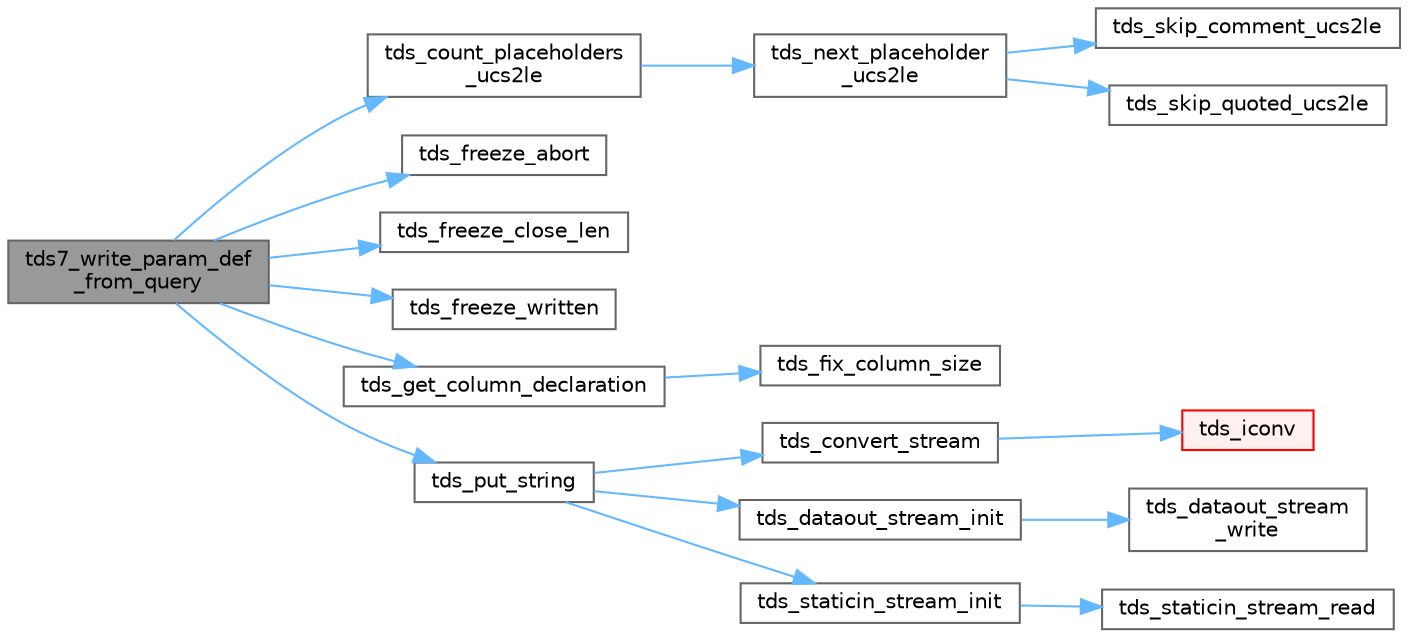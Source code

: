 digraph "tds7_write_param_def_from_query"
{
 // LATEX_PDF_SIZE
  bgcolor="transparent";
  edge [fontname=Helvetica,fontsize=10,labelfontname=Helvetica,labelfontsize=10];
  node [fontname=Helvetica,fontsize=10,shape=box,height=0.2,width=0.4];
  rankdir="LR";
  Node1 [id="Node000001",label="tds7_write_param_def\l_from_query",height=0.2,width=0.4,color="gray40", fillcolor="grey60", style="filled", fontcolor="black",tooltip="Write string with parameters definition, useful for TDS7+."];
  Node1 -> Node2 [id="edge1_Node000001_Node000002",color="steelblue1",style="solid",tooltip=" "];
  Node2 [id="Node000002",label="tds_count_placeholders\l_ucs2le",height=0.2,width=0.4,color="grey40", fillcolor="white", style="filled",URL="$a00590.html#ga0cd19215e9169ea299a6c9cbf5b2fb60",tooltip="Count the number of placeholders ('?') in a query."];
  Node2 -> Node3 [id="edge2_Node000002_Node000003",color="steelblue1",style="solid",tooltip=" "];
  Node3 [id="Node000003",label="tds_next_placeholder\l_ucs2le",height=0.2,width=0.4,color="grey40", fillcolor="white", style="filled",URL="$a00590.html#gaaa97f8535a2babe642024a0744d271d5",tooltip="Found the next placeholder (? or @param) in a string."];
  Node3 -> Node4 [id="edge3_Node000003_Node000004",color="steelblue1",style="solid",tooltip=" "];
  Node4 [id="Node000004",label="tds_skip_comment_ucs2le",height=0.2,width=0.4,color="grey40", fillcolor="white", style="filled",URL="$a00590.html#gac3124fe439d9c96236fc33af7793ffcf",tooltip="Skip a comment in a query."];
  Node3 -> Node5 [id="edge4_Node000003_Node000005",color="steelblue1",style="solid",tooltip=" "];
  Node5 [id="Node000005",label="tds_skip_quoted_ucs2le",height=0.2,width=0.4,color="grey40", fillcolor="white", style="filled",URL="$a00590.html#gab42efeaf6c795435a03de1835b3de1c6",tooltip="Return pointer to end of a quoted string."];
  Node1 -> Node6 [id="edge5_Node000001_Node000006",color="steelblue1",style="solid",tooltip=" "];
  Node6 [id="Node000006",label="tds_freeze_abort",height=0.2,width=0.4,color="grey40", fillcolor="white", style="filled",URL="$a00591.html#ga7274d9c5dc75c58bb7d1f1c29e03a73e",tooltip="Discard all data written after the freeze."];
  Node1 -> Node7 [id="edge6_Node000001_Node000007",color="steelblue1",style="solid",tooltip=" "];
  Node7 [id="Node000007",label="tds_freeze_close_len",height=0.2,width=0.4,color="grey40", fillcolor="white", style="filled",URL="$a00591.html#ga2660b893ae2bf36fe1b63b354e748bad",tooltip="Stop keeping data for this specific freeze."];
  Node1 -> Node8 [id="edge7_Node000001_Node000008",color="steelblue1",style="solid",tooltip=" "];
  Node8 [id="Node000008",label="tds_freeze_written",height=0.2,width=0.4,color="grey40", fillcolor="white", style="filled",URL="$a00591.html#ga528cc96da09c11bc2930daae64e33e83",tooltip="Compute how many bytes has been written from freeze."];
  Node1 -> Node9 [id="edge8_Node000001_Node000009",color="steelblue1",style="solid",tooltip=" "];
  Node9 [id="Node000009",label="tds_get_column_declaration",height=0.2,width=0.4,color="grey40", fillcolor="white", style="filled",URL="$a00590.html#ga50d62edeb2a432e2dc668263f3f958ff",tooltip="Return declaration for column (like \"varchar(20)\")."];
  Node9 -> Node10 [id="edge9_Node000009_Node000010",color="steelblue1",style="solid",tooltip=" "];
  Node10 [id="Node000010",label="tds_fix_column_size",height=0.2,width=0.4,color="grey40", fillcolor="white", style="filled",URL="$a00590.html#ga79e31bdb1d8e8e214ea2bed964ff0e77",tooltip="Get column size for wire."];
  Node1 -> Node11 [id="edge10_Node000001_Node000011",color="steelblue1",style="solid",tooltip=" "];
  Node11 [id="Node000011",label="tds_put_string",height=0.2,width=0.4,color="grey40", fillcolor="white", style="filled",URL="$a00591.html#ga1fcaf8d488cc1390f106ce3ad0bf37b4",tooltip="Output a string to wire automatic translate string to unicode if needed."];
  Node11 -> Node12 [id="edge11_Node000011_Node000012",color="steelblue1",style="solid",tooltip=" "];
  Node12 [id="Node000012",label="tds_convert_stream",height=0.2,width=0.4,color="grey40", fillcolor="white", style="filled",URL="$a01479.html#a9d8eb43a81ff58ab423dce0ce95b9564",tooltip="Reads and writes from a stream converting characters."];
  Node12 -> Node13 [id="edge12_Node000012_Node000013",color="steelblue1",style="solid",tooltip=" "];
  Node13 [id="Node000013",label="tds_iconv",height=0.2,width=0.4,color="red", fillcolor="#FFF0F0", style="filled",URL="$a00588.html#ga87db49044919f1bc84c0ff5e9ab00304",tooltip="Wrapper around iconv(3)."];
  Node11 -> Node16 [id="edge13_Node000011_Node000016",color="steelblue1",style="solid",tooltip=" "];
  Node16 [id="Node000016",label="tds_dataout_stream_init",height=0.2,width=0.4,color="grey40", fillcolor="white", style="filled",URL="$a01479.html#aa038a9125979f8f0915dbd53cbf27e5a",tooltip="Initialize a data output stream."];
  Node16 -> Node17 [id="edge14_Node000016_Node000017",color="steelblue1",style="solid",tooltip=" "];
  Node17 [id="Node000017",label="tds_dataout_stream\l_write",height=0.2,width=0.4,color="grey40", fillcolor="white", style="filled",URL="$a01479.html#ae38a590ee08cf398e7adef536ac94538",tooltip="Writes data to network for output stream."];
  Node11 -> Node18 [id="edge15_Node000011_Node000018",color="steelblue1",style="solid",tooltip=" "];
  Node18 [id="Node000018",label="tds_staticin_stream_init",height=0.2,width=0.4,color="grey40", fillcolor="white", style="filled",URL="$a01479.html#aa9e1e45f0305622dd6aed9f8fe158581",tooltip="Initialize an input stream for read from a static allocated buffer."];
  Node18 -> Node19 [id="edge16_Node000018_Node000019",color="steelblue1",style="solid",tooltip=" "];
  Node19 [id="Node000019",label="tds_staticin_stream_read",height=0.2,width=0.4,color="grey40", fillcolor="white", style="filled",URL="$a01479.html#a76b02f1fa5b79dc7e1ef2651a9afe3f7",tooltip="Reads data from a static allocated buffer."];
}

